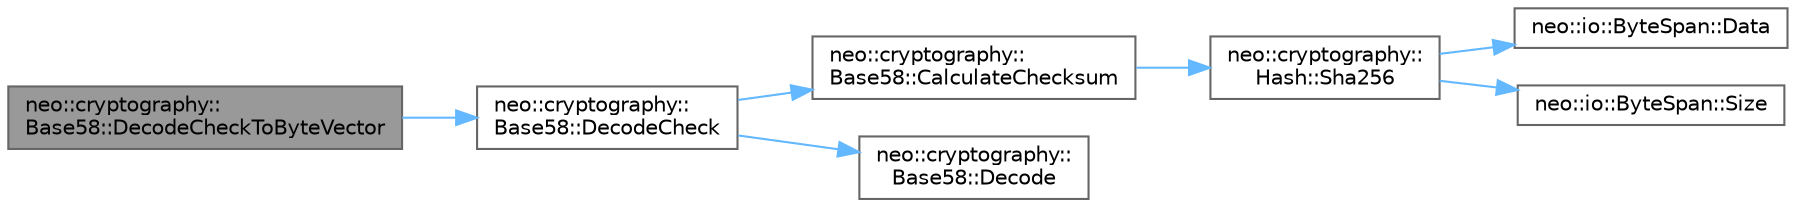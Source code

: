 digraph "neo::cryptography::Base58::DecodeCheckToByteVector"
{
 // LATEX_PDF_SIZE
  bgcolor="transparent";
  edge [fontname=Helvetica,fontsize=10,labelfontname=Helvetica,labelfontsize=10];
  node [fontname=Helvetica,fontsize=10,shape=box,height=0.2,width=0.4];
  rankdir="LR";
  Node1 [id="Node000001",label="neo::cryptography::\lBase58::DecodeCheckToByteVector",height=0.2,width=0.4,color="gray40", fillcolor="grey60", style="filled", fontcolor="black",tooltip=" "];
  Node1 -> Node2 [id="edge7_Node000001_Node000002",color="steelblue1",style="solid",tooltip=" "];
  Node2 [id="Node000002",label="neo::cryptography::\lBase58::DecodeCheck",height=0.2,width=0.4,color="grey40", fillcolor="white", style="filled",URL="$classneo_1_1cryptography_1_1_base58.html#a513281f3ec39ac6d265a272f23f52bf1",tooltip="Decode Base58Check string to bytes (verifies checksum)."];
  Node2 -> Node3 [id="edge8_Node000002_Node000003",color="steelblue1",style="solid",tooltip=" "];
  Node3 [id="Node000003",label="neo::cryptography::\lBase58::CalculateChecksum",height=0.2,width=0.4,color="grey40", fillcolor="white", style="filled",URL="$classneo_1_1cryptography_1_1_base58.html#ad90529cf8e6bc33c8273b9df02155c95",tooltip="Calculate SHA256 double hash for checksum."];
  Node3 -> Node4 [id="edge9_Node000003_Node000004",color="steelblue1",style="solid",tooltip=" "];
  Node4 [id="Node000004",label="neo::cryptography::\lHash::Sha256",height=0.2,width=0.4,color="grey40", fillcolor="white", style="filled",URL="$classneo_1_1cryptography_1_1_hash.html#a45b12e21ad2391d1919f3eb7b61f683a",tooltip="Computes SHA256 hash."];
  Node4 -> Node5 [id="edge10_Node000004_Node000005",color="steelblue1",style="solid",tooltip=" "];
  Node5 [id="Node000005",label="neo::io::ByteSpan::Data",height=0.2,width=0.4,color="grey40", fillcolor="white", style="filled",URL="$classneo_1_1io_1_1_byte_span.html#a0285a19eb5cd212ecd1079e0bc5e494c",tooltip="Gets a pointer to the data."];
  Node4 -> Node6 [id="edge11_Node000004_Node000006",color="steelblue1",style="solid",tooltip=" "];
  Node6 [id="Node000006",label="neo::io::ByteSpan::Size",height=0.2,width=0.4,color="grey40", fillcolor="white", style="filled",URL="$classneo_1_1io_1_1_byte_span.html#a4a869430800a37dcbeefac6f36468fcb",tooltip="Gets the size of the ByteSpan."];
  Node2 -> Node7 [id="edge12_Node000002_Node000007",color="steelblue1",style="solid",tooltip=" "];
  Node7 [id="Node000007",label="neo::cryptography::\lBase58::Decode",height=0.2,width=0.4,color="grey40", fillcolor="white", style="filled",URL="$classneo_1_1cryptography_1_1_base58.html#a063133b21ab7c5bf5f7ed7fc153015b0",tooltip="Decode Base58 string to bytes."];
}
